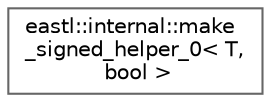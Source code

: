 digraph "类继承关系图"
{
 // LATEX_PDF_SIZE
  bgcolor="transparent";
  edge [fontname=Helvetica,fontsize=10,labelfontname=Helvetica,labelfontsize=10];
  node [fontname=Helvetica,fontsize=10,shape=box,height=0.2,width=0.4];
  rankdir="LR";
  Node0 [id="Node000000",label="eastl::internal::make\l_signed_helper_0\< T,\l bool \>",height=0.2,width=0.4,color="grey40", fillcolor="white", style="filled",URL="$structeastl_1_1internal_1_1make__signed__helper__0.html",tooltip=" "];
}

